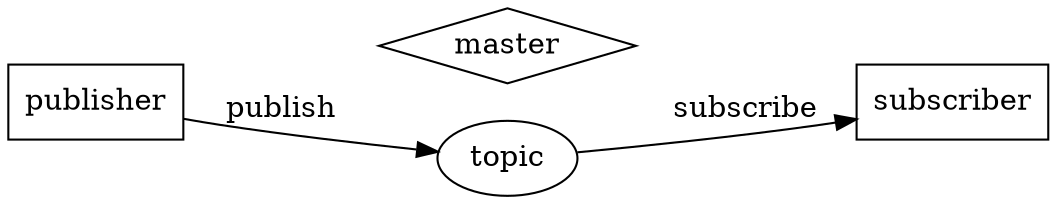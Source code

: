 digraph {
	rankdir=LR;
	node [shape=box,style=filled,fillcolor=white];
	publisher;
	subscriber;
	master [shape=diamond];
	node [shape=ellipse,style=filled,fillcolor=white];
	topic;
	{rank=same;master;topic}
	publisher->master[style=invis,label="register"];
	publisher->topic[style="",label="publish"];
	subscriber->master[style=invis,label="query"];
	topic->subscriber[style="",label="subscribe"];
}
